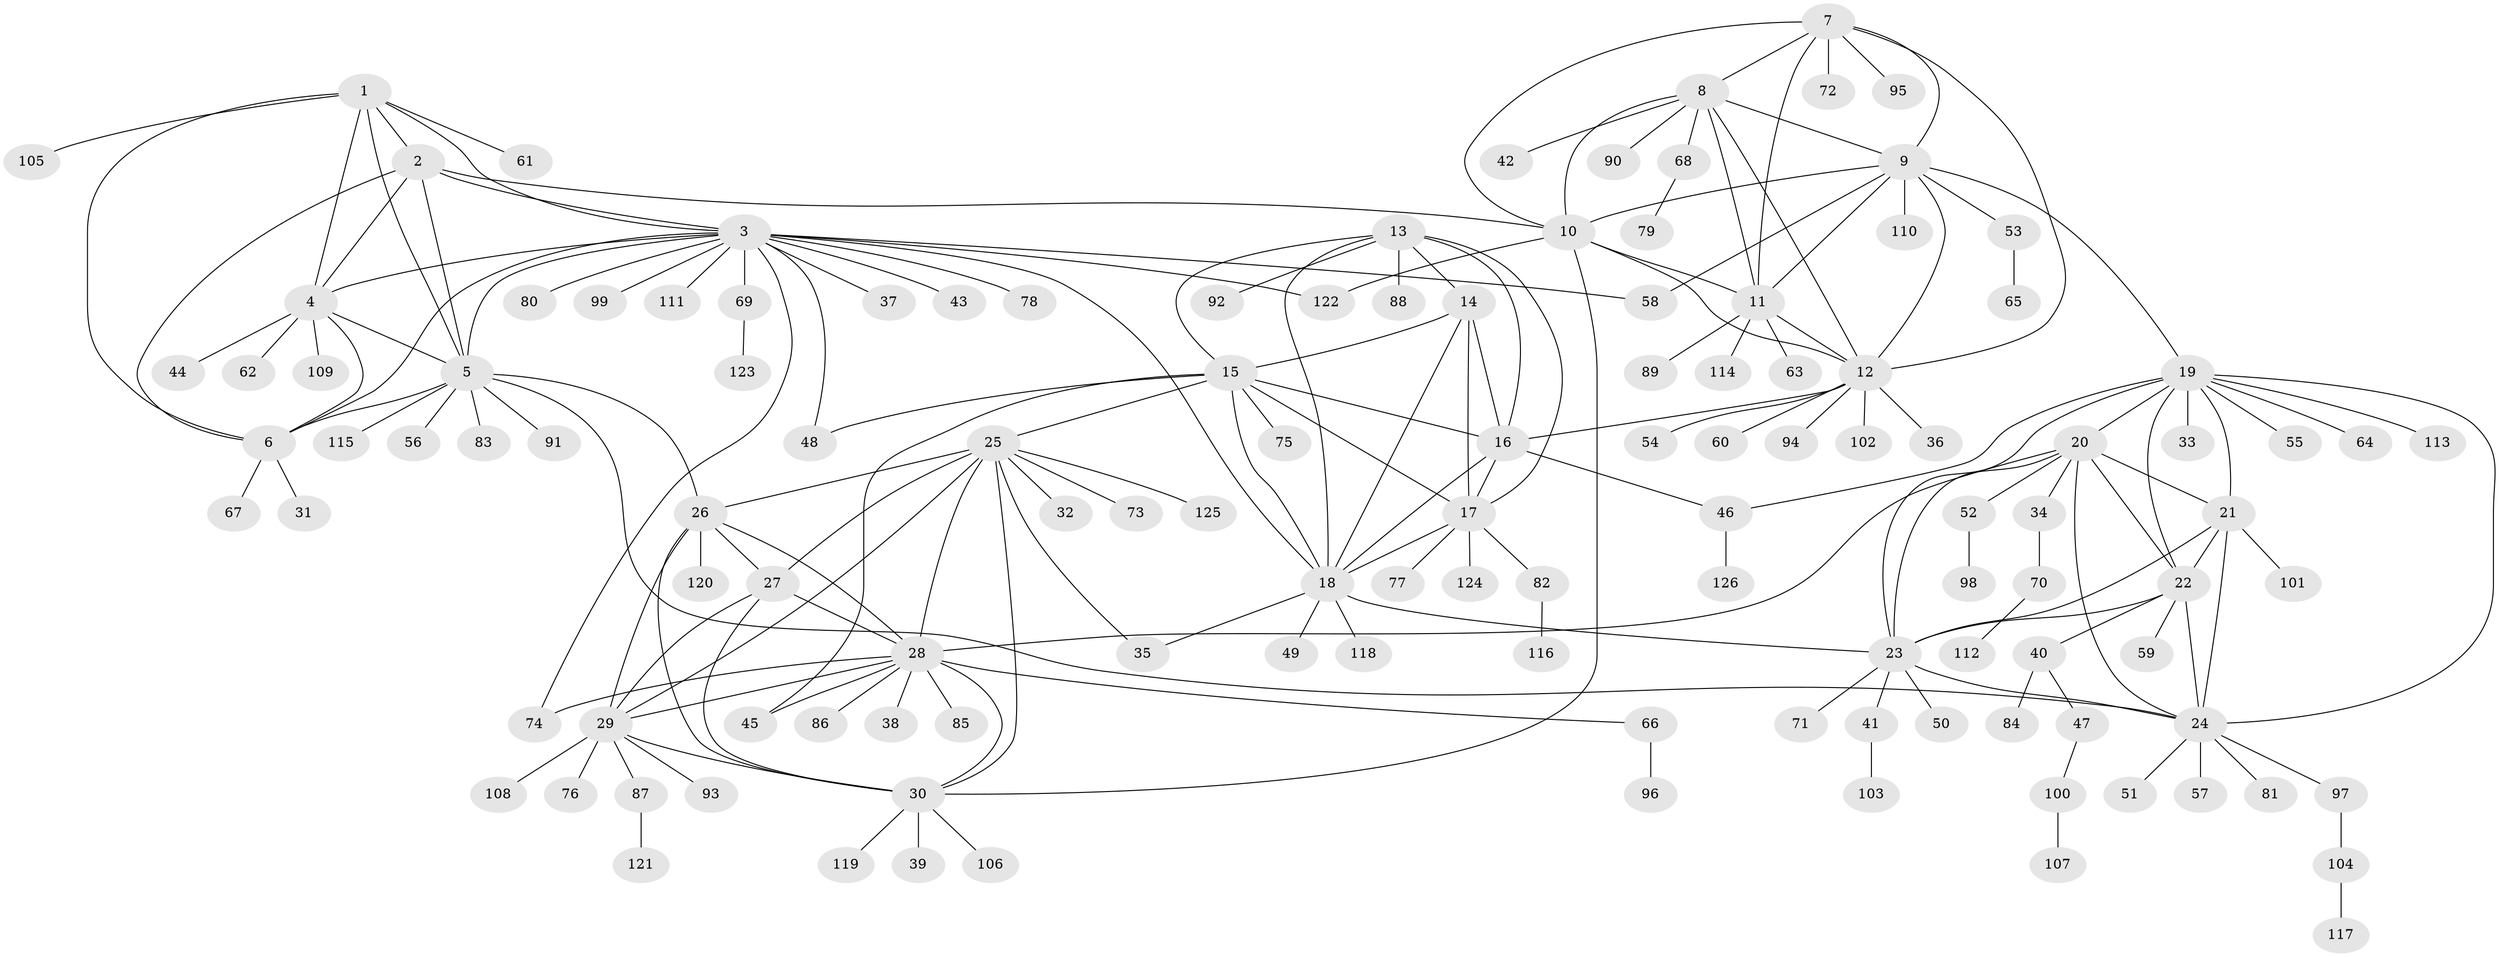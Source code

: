 // Generated by graph-tools (version 1.1) at 2025/15/03/09/25 04:15:48]
// undirected, 126 vertices, 188 edges
graph export_dot {
graph [start="1"]
  node [color=gray90,style=filled];
  1;
  2;
  3;
  4;
  5;
  6;
  7;
  8;
  9;
  10;
  11;
  12;
  13;
  14;
  15;
  16;
  17;
  18;
  19;
  20;
  21;
  22;
  23;
  24;
  25;
  26;
  27;
  28;
  29;
  30;
  31;
  32;
  33;
  34;
  35;
  36;
  37;
  38;
  39;
  40;
  41;
  42;
  43;
  44;
  45;
  46;
  47;
  48;
  49;
  50;
  51;
  52;
  53;
  54;
  55;
  56;
  57;
  58;
  59;
  60;
  61;
  62;
  63;
  64;
  65;
  66;
  67;
  68;
  69;
  70;
  71;
  72;
  73;
  74;
  75;
  76;
  77;
  78;
  79;
  80;
  81;
  82;
  83;
  84;
  85;
  86;
  87;
  88;
  89;
  90;
  91;
  92;
  93;
  94;
  95;
  96;
  97;
  98;
  99;
  100;
  101;
  102;
  103;
  104;
  105;
  106;
  107;
  108;
  109;
  110;
  111;
  112;
  113;
  114;
  115;
  116;
  117;
  118;
  119;
  120;
  121;
  122;
  123;
  124;
  125;
  126;
  1 -- 2;
  1 -- 3;
  1 -- 4;
  1 -- 5;
  1 -- 6;
  1 -- 61;
  1 -- 105;
  2 -- 3;
  2 -- 4;
  2 -- 5;
  2 -- 6;
  2 -- 10;
  3 -- 4;
  3 -- 5;
  3 -- 6;
  3 -- 18;
  3 -- 37;
  3 -- 43;
  3 -- 48;
  3 -- 58;
  3 -- 69;
  3 -- 74;
  3 -- 78;
  3 -- 80;
  3 -- 99;
  3 -- 111;
  3 -- 122;
  4 -- 5;
  4 -- 6;
  4 -- 44;
  4 -- 62;
  4 -- 109;
  5 -- 6;
  5 -- 24;
  5 -- 26;
  5 -- 56;
  5 -- 83;
  5 -- 91;
  5 -- 115;
  6 -- 31;
  6 -- 67;
  7 -- 8;
  7 -- 9;
  7 -- 10;
  7 -- 11;
  7 -- 12;
  7 -- 72;
  7 -- 95;
  8 -- 9;
  8 -- 10;
  8 -- 11;
  8 -- 12;
  8 -- 42;
  8 -- 68;
  8 -- 90;
  9 -- 10;
  9 -- 11;
  9 -- 12;
  9 -- 19;
  9 -- 53;
  9 -- 58;
  9 -- 110;
  10 -- 11;
  10 -- 12;
  10 -- 30;
  10 -- 122;
  11 -- 12;
  11 -- 63;
  11 -- 89;
  11 -- 114;
  12 -- 16;
  12 -- 36;
  12 -- 54;
  12 -- 60;
  12 -- 94;
  12 -- 102;
  13 -- 14;
  13 -- 15;
  13 -- 16;
  13 -- 17;
  13 -- 18;
  13 -- 88;
  13 -- 92;
  14 -- 15;
  14 -- 16;
  14 -- 17;
  14 -- 18;
  15 -- 16;
  15 -- 17;
  15 -- 18;
  15 -- 25;
  15 -- 45;
  15 -- 48;
  15 -- 75;
  16 -- 17;
  16 -- 18;
  16 -- 46;
  17 -- 18;
  17 -- 77;
  17 -- 82;
  17 -- 124;
  18 -- 23;
  18 -- 35;
  18 -- 49;
  18 -- 118;
  19 -- 20;
  19 -- 21;
  19 -- 22;
  19 -- 23;
  19 -- 24;
  19 -- 33;
  19 -- 46;
  19 -- 55;
  19 -- 64;
  19 -- 113;
  20 -- 21;
  20 -- 22;
  20 -- 23;
  20 -- 24;
  20 -- 28;
  20 -- 34;
  20 -- 52;
  21 -- 22;
  21 -- 23;
  21 -- 24;
  21 -- 101;
  22 -- 23;
  22 -- 24;
  22 -- 40;
  22 -- 59;
  23 -- 24;
  23 -- 41;
  23 -- 50;
  23 -- 71;
  24 -- 51;
  24 -- 57;
  24 -- 81;
  24 -- 97;
  25 -- 26;
  25 -- 27;
  25 -- 28;
  25 -- 29;
  25 -- 30;
  25 -- 32;
  25 -- 35;
  25 -- 73;
  25 -- 125;
  26 -- 27;
  26 -- 28;
  26 -- 29;
  26 -- 30;
  26 -- 120;
  27 -- 28;
  27 -- 29;
  27 -- 30;
  28 -- 29;
  28 -- 30;
  28 -- 38;
  28 -- 45;
  28 -- 66;
  28 -- 74;
  28 -- 85;
  28 -- 86;
  29 -- 30;
  29 -- 76;
  29 -- 87;
  29 -- 93;
  29 -- 108;
  30 -- 39;
  30 -- 106;
  30 -- 119;
  34 -- 70;
  40 -- 47;
  40 -- 84;
  41 -- 103;
  46 -- 126;
  47 -- 100;
  52 -- 98;
  53 -- 65;
  66 -- 96;
  68 -- 79;
  69 -- 123;
  70 -- 112;
  82 -- 116;
  87 -- 121;
  97 -- 104;
  100 -- 107;
  104 -- 117;
}
